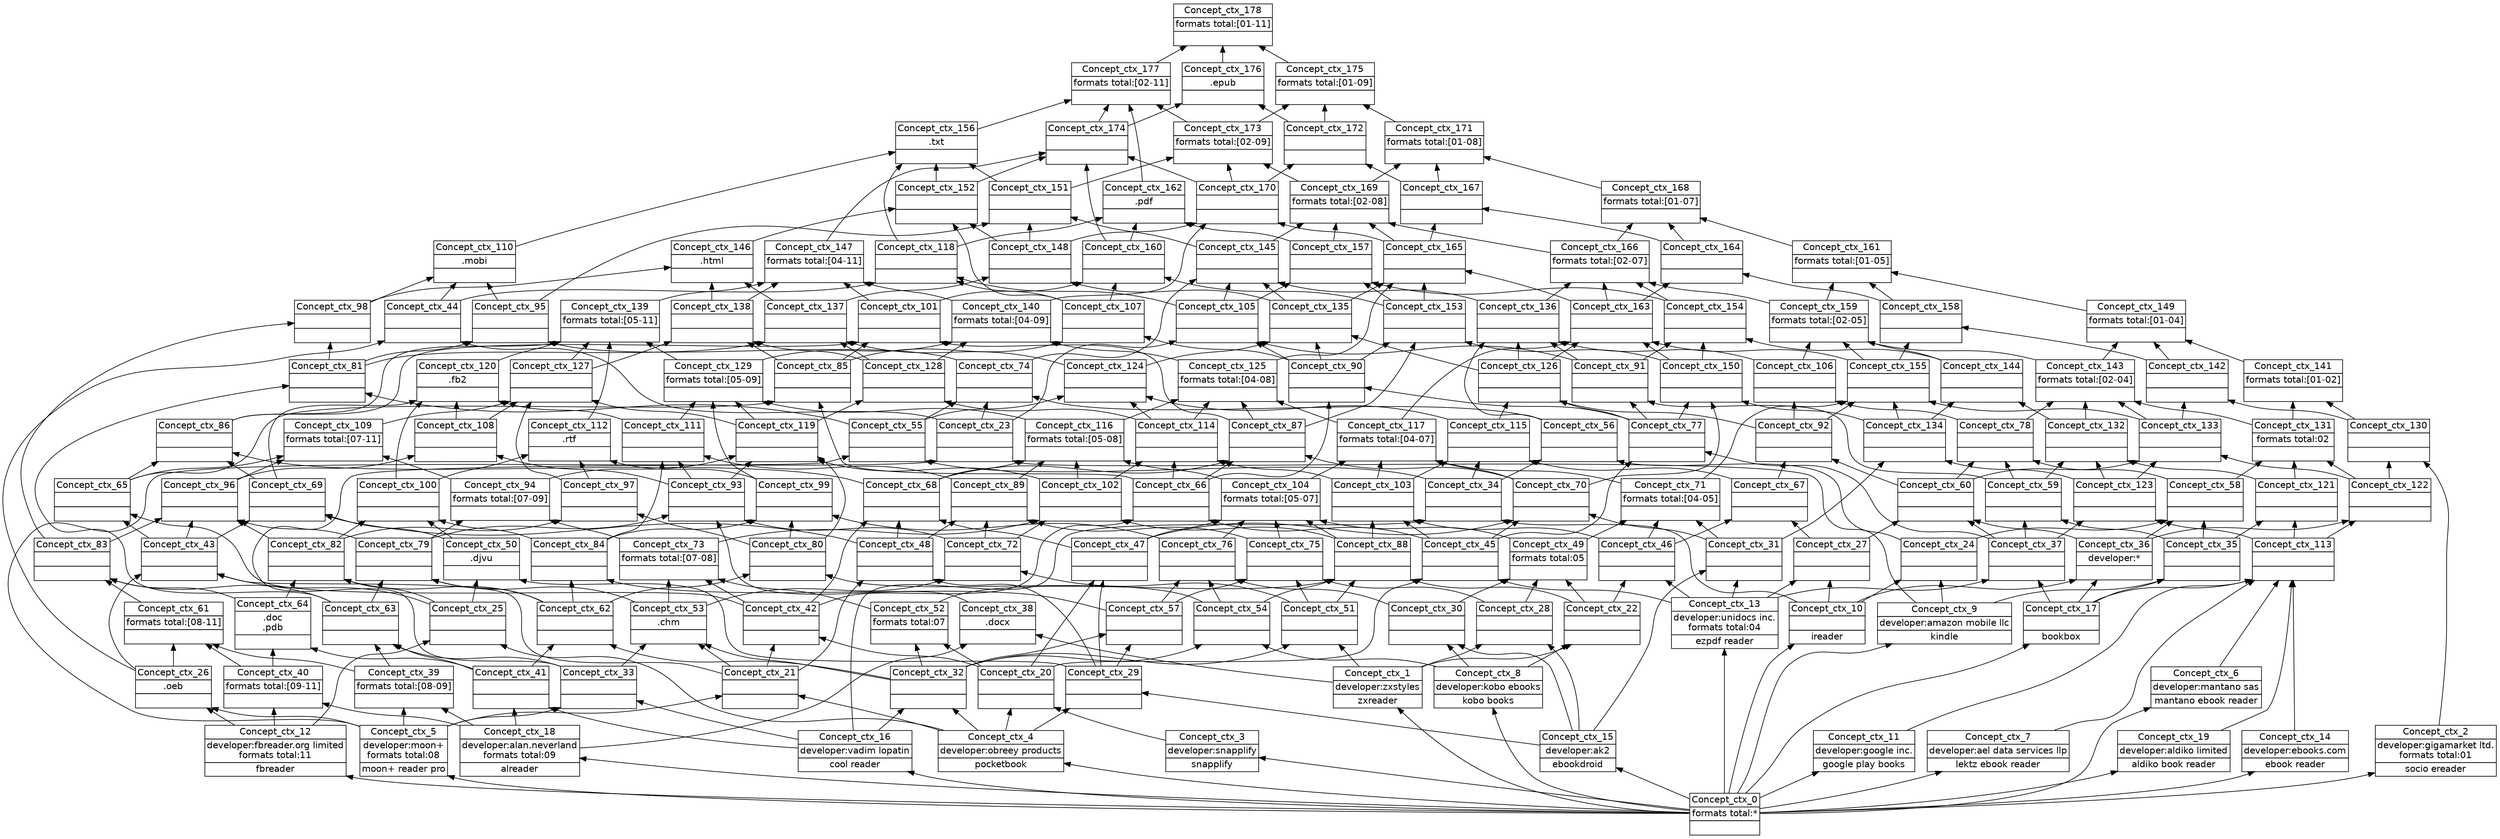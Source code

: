 digraph G { 
	rankdir=BT;
	margin=0;
	node [margin="0.03,0.03",fontname="DejaVu Sans"];
	ranksep=0.3;
	nodesep=0.2;
//graph[label="name:ctx,concept number:179,object number:19,attribute number:68"
0 [shape=none,label=<<table border="0" cellborder="1" cellspacing="0" port="p"><tr><td>Concept_ctx_178</td></tr><tr><td>formats total:[01-11]<br/></td></tr><tr><td><br/></td></tr></table>>];
1 [shape=none,label=<<table border="0" cellborder="1" cellspacing="0" port="p"><tr><td>Concept_ctx_53</td></tr><tr><td>.chm<br/></td></tr><tr><td><br/></td></tr></table>>];
2 [shape=none,label=<<table border="0" cellborder="1" cellspacing="0" port="p"><tr><td>Concept_ctx_4</td></tr><tr><td>developer:obreey products<br/></td></tr><tr><td>pocketbook<br/></td></tr></table>>];
3 [shape=none,label=<<table border="0" cellborder="1" cellspacing="0" port="p"><tr><td>Concept_ctx_50</td></tr><tr><td>.djvu<br/></td></tr><tr><td><br/></td></tr></table>>];
4 [shape=none,label=<<table border="0" cellborder="1" cellspacing="0" port="p"><tr><td>Concept_ctx_176</td></tr><tr><td>.epub<br/></td></tr><tr><td><br/></td></tr></table>>];
5 [shape=none,label=<<table border="0" cellborder="1" cellspacing="0" port="p"><tr><td>Concept_ctx_120</td></tr><tr><td>.fb2<br/></td></tr><tr><td><br/></td></tr></table>>];
6 [shape=none,label=<<table border="0" cellborder="1" cellspacing="0" port="p"><tr><td>Concept_ctx_25</td></tr><tr><td><br/></td></tr><tr><td><br/></td></tr></table>>];
7 [shape=none,label=<<table border="0" cellborder="1" cellspacing="0" port="p"><tr><td>Concept_ctx_108</td></tr><tr><td><br/></td></tr><tr><td><br/></td></tr></table>>];
8 [shape=none,label=<<table border="0" cellborder="1" cellspacing="0" port="p"><tr><td>Concept_ctx_146</td></tr><tr><td>.html<br/></td></tr><tr><td><br/></td></tr></table>>];
9 [shape=none,label=<<table border="0" cellborder="1" cellspacing="0" port="p"><tr><td>Concept_ctx_0</td></tr><tr><td>formats total:*<br/></td></tr><tr><td><br/></td></tr></table>>];
10 [shape=none,label=<<table border="0" cellborder="1" cellspacing="0" port="p"><tr><td>Concept_ctx_33</td></tr><tr><td><br/></td></tr><tr><td><br/></td></tr></table>>];
11 [shape=none,label=<<table border="0" cellborder="1" cellspacing="0" port="p"><tr><td>Concept_ctx_12</td></tr><tr><td>developer:fbreader.org limited<br/>formats total:11<br/></td></tr><tr><td>fbreader<br/></td></tr></table>>];
12 [shape=none,label=<<table border="0" cellborder="1" cellspacing="0" port="p"><tr><td>Concept_ctx_83</td></tr><tr><td><br/></td></tr><tr><td><br/></td></tr></table>>];
13 [shape=none,label=<<table border="0" cellborder="1" cellspacing="0" port="p"><tr><td>Concept_ctx_98</td></tr><tr><td><br/></td></tr><tr><td><br/></td></tr></table>>];
14 [shape=none,label=<<table border="0" cellborder="1" cellspacing="0" port="p"><tr><td>Concept_ctx_110</td></tr><tr><td>.mobi<br/></td></tr><tr><td><br/></td></tr></table>>];
15 [shape=none,label=<<table border="0" cellborder="1" cellspacing="0" port="p"><tr><td>Concept_ctx_5</td></tr><tr><td>developer:moon+<br/>formats total:08<br/></td></tr><tr><td>moon+ reader pro<br/></td></tr></table>>];
16 [shape=none,label=<<table border="0" cellborder="1" cellspacing="0" port="p"><tr><td>Concept_ctx_26</td></tr><tr><td>.oeb<br/></td></tr><tr><td><br/></td></tr></table>>];
17 [shape=none,label=<<table border="0" cellborder="1" cellspacing="0" port="p"><tr><td>Concept_ctx_16</td></tr><tr><td>developer:vadim lopatin<br/></td></tr><tr><td>cool reader<br/></td></tr></table>>];
18 [shape=none,label=<<table border="0" cellborder="1" cellspacing="0" port="p"><tr><td>Concept_ctx_64</td></tr><tr><td>.doc<br/>.pdb<br/></td></tr><tr><td><br/></td></tr></table>>];
19 [shape=none,label=<<table border="0" cellborder="1" cellspacing="0" port="p"><tr><td>Concept_ctx_32</td></tr><tr><td><br/></td></tr><tr><td><br/></td></tr></table>>];
20 [shape=none,label=<<table border="0" cellborder="1" cellspacing="0" port="p"><tr><td>Concept_ctx_82</td></tr><tr><td><br/></td></tr><tr><td><br/></td></tr></table>>];
21 [shape=none,label=<<table border="0" cellborder="1" cellspacing="0" port="p"><tr><td>Concept_ctx_97</td></tr><tr><td><br/></td></tr><tr><td><br/></td></tr></table>>];
22 [shape=none,label=<<table border="0" cellborder="1" cellspacing="0" port="p"><tr><td>Concept_ctx_100</td></tr><tr><td><br/></td></tr><tr><td><br/></td></tr></table>>];
23 [shape=none,label=<<table border="0" cellborder="1" cellspacing="0" port="p"><tr><td>Concept_ctx_112</td></tr><tr><td>.rtf<br/></td></tr><tr><td><br/></td></tr></table>>];
24 [shape=none,label=<<table border="0" cellborder="1" cellspacing="0" port="p"><tr><td>Concept_ctx_21</td></tr><tr><td><br/></td></tr><tr><td><br/></td></tr></table>>];
25 [shape=none,label=<<table border="0" cellborder="1" cellspacing="0" port="p"><tr><td>Concept_ctx_43</td></tr><tr><td><br/></td></tr><tr><td><br/></td></tr></table>>];
26 [shape=none,label=<<table border="0" cellborder="1" cellspacing="0" port="p"><tr><td>Concept_ctx_85</td></tr><tr><td><br/></td></tr><tr><td><br/></td></tr></table>>];
27 [shape=none,label=<<table border="0" cellborder="1" cellspacing="0" port="p"><tr><td>Concept_ctx_69</td></tr><tr><td><br/></td></tr><tr><td><br/></td></tr></table>>];
28 [shape=none,label=<<table border="0" cellborder="1" cellspacing="0" port="p"><tr><td>Concept_ctx_160</td></tr><tr><td><br/></td></tr><tr><td><br/></td></tr></table>>];
29 [shape=none,label=<<table border="0" cellborder="1" cellspacing="0" port="p"><tr><td>Concept_ctx_44</td></tr><tr><td><br/></td></tr><tr><td><br/></td></tr></table>>];
30 [shape=none,label=<<table border="0" cellborder="1" cellspacing="0" port="p"><tr><td>Concept_ctx_162</td></tr><tr><td>.pdf<br/></td></tr><tr><td><br/></td></tr></table>>];
31 [shape=none,label=<<table border="0" cellborder="1" cellspacing="0" port="p"><tr><td>Concept_ctx_107</td></tr><tr><td><br/></td></tr><tr><td><br/></td></tr></table>>];
32 [shape=none,label=<<table border="0" cellborder="1" cellspacing="0" port="p"><tr><td>Concept_ctx_152</td></tr><tr><td><br/></td></tr><tr><td><br/></td></tr></table>>];
33 [shape=none,label=<<table border="0" cellborder="1" cellspacing="0" port="p"><tr><td>Concept_ctx_118</td></tr><tr><td><br/></td></tr><tr><td><br/></td></tr></table>>];
34 [shape=none,label=<<table border="0" cellborder="1" cellspacing="0" port="p"><tr><td>Concept_ctx_156</td></tr><tr><td>.txt<br/></td></tr><tr><td><br/></td></tr></table>>];
35 [shape=none,label=<<table border="0" cellborder="1" cellspacing="0" port="p"><tr><td>Concept_ctx_18</td></tr><tr><td>developer:alan.neverland<br/>formats total:09<br/></td></tr><tr><td>alreader<br/></td></tr></table>>];
36 [shape=none,label=<<table border="0" cellborder="1" cellspacing="0" port="p"><tr><td>Concept_ctx_38</td></tr><tr><td>.docx<br/></td></tr><tr><td><br/></td></tr></table>>];
37 [shape=none,label=<<table border="0" cellborder="1" cellspacing="0" port="p"><tr><td>Concept_ctx_19</td></tr><tr><td>developer:aldiko limited<br/></td></tr><tr><td>aldiko book reader<br/></td></tr></table>>];
38 [shape=none,label=<<table border="0" cellborder="1" cellspacing="0" port="p"><tr><td>Concept_ctx_10</td></tr><tr><td><br/></td></tr><tr><td>ireader<br/></td></tr></table>>];
39 [shape=none,label=<<table border="0" cellborder="1" cellspacing="0" port="p"><tr><td>Concept_ctx_17</td></tr><tr><td><br/></td></tr><tr><td>bookbox<br/></td></tr></table>>];
40 [shape=none,label=<<table border="0" cellborder="1" cellspacing="0" port="p"><tr><td>Concept_ctx_36</td></tr><tr><td>developer:*<br/></td></tr><tr><td><br/></td></tr></table>>];
41 [shape=none,label=<<table border="0" cellborder="1" cellspacing="0" port="p"><tr><td>Concept_ctx_15</td></tr><tr><td>developer:ak2<br/></td></tr><tr><td>ebookdroid<br/></td></tr></table>>];
42 [shape=none,label=<<table border="0" cellborder="1" cellspacing="0" port="p"><tr><td>Concept_ctx_14</td></tr><tr><td>developer:ebooks.com<br/></td></tr><tr><td>ebook reader<br/></td></tr></table>>];
43 [shape=none,label=<<table border="0" cellborder="1" cellspacing="0" port="p"><tr><td>Concept_ctx_13</td></tr><tr><td>developer:unidocs inc.<br/>formats total:04<br/></td></tr><tr><td>ezpdf reader<br/></td></tr></table>>];
44 [shape=none,label=<<table border="0" cellborder="1" cellspacing="0" port="p"><tr><td>Concept_ctx_11</td></tr><tr><td>developer:google inc.<br/></td></tr><tr><td>google play books<br/></td></tr></table>>];
45 [shape=none,label=<<table border="0" cellborder="1" cellspacing="0" port="p"><tr><td>Concept_ctx_9</td></tr><tr><td>developer:amazon mobile llc<br/></td></tr><tr><td>kindle<br/></td></tr></table>>];
46 [shape=none,label=<<table border="0" cellborder="1" cellspacing="0" port="p"><tr><td>Concept_ctx_8</td></tr><tr><td>developer:kobo ebooks<br/></td></tr><tr><td>kobo books<br/></td></tr></table>>];
47 [shape=none,label=<<table border="0" cellborder="1" cellspacing="0" port="p"><tr><td>Concept_ctx_7</td></tr><tr><td>developer:ael data services llp<br/></td></tr><tr><td>lektz ebook reader<br/></td></tr></table>>];
48 [shape=none,label=<<table border="0" cellborder="1" cellspacing="0" port="p"><tr><td>Concept_ctx_6</td></tr><tr><td>developer:mantano sas<br/></td></tr><tr><td>mantano ebook reader<br/></td></tr></table>>];
49 [shape=none,label=<<table border="0" cellborder="1" cellspacing="0" port="p"><tr><td>Concept_ctx_3</td></tr><tr><td>developer:snapplify<br/></td></tr><tr><td>snapplify<br/></td></tr></table>>];
50 [shape=none,label=<<table border="0" cellborder="1" cellspacing="0" port="p"><tr><td>Concept_ctx_2</td></tr><tr><td>developer:gigamarket ltd.<br/>formats total:01<br/></td></tr><tr><td>socio ereader<br/></td></tr></table>>];
51 [shape=none,label=<<table border="0" cellborder="1" cellspacing="0" port="p"><tr><td>Concept_ctx_1</td></tr><tr><td>developer:zxstyles<br/></td></tr><tr><td>zxreader<br/></td></tr></table>>];
52 [shape=none,label=<<table border="0" cellborder="1" cellspacing="0" port="p"><tr><td>Concept_ctx_24</td></tr><tr><td><br/></td></tr><tr><td><br/></td></tr></table>>];
53 [shape=none,label=<<table border="0" cellborder="1" cellspacing="0" port="p"><tr><td>Concept_ctx_35</td></tr><tr><td><br/></td></tr><tr><td><br/></td></tr></table>>];
54 [shape=none,label=<<table border="0" cellborder="1" cellspacing="0" port="p"><tr><td>Concept_ctx_58</td></tr><tr><td><br/></td></tr><tr><td><br/></td></tr></table>>];
55 [shape=none,label=<<table border="0" cellborder="1" cellspacing="0" port="p"><tr><td>Concept_ctx_113</td></tr><tr><td><br/></td></tr><tr><td><br/></td></tr></table>>];
56 [shape=none,label=<<table border="0" cellborder="1" cellspacing="0" port="p"><tr><td>Concept_ctx_122</td></tr><tr><td><br/></td></tr><tr><td><br/></td></tr></table>>];
57 [shape=none,label=<<table border="0" cellborder="1" cellspacing="0" port="p"><tr><td>Concept_ctx_121</td></tr><tr><td><br/></td></tr><tr><td><br/></td></tr></table>>];
58 [shape=none,label=<<table border="0" cellborder="1" cellspacing="0" port="p"><tr><td>Concept_ctx_131</td></tr><tr><td>formats total:02<br/></td></tr><tr><td><br/></td></tr></table>>];
59 [shape=none,label=<<table border="0" cellborder="1" cellspacing="0" port="p"><tr><td>Concept_ctx_22</td></tr><tr><td><br/></td></tr><tr><td><br/></td></tr></table>>];
60 [shape=none,label=<<table border="0" cellborder="1" cellspacing="0" port="p"><tr><td>Concept_ctx_30</td></tr><tr><td><br/></td></tr><tr><td><br/></td></tr></table>>];
61 [shape=none,label=<<table border="0" cellborder="1" cellspacing="0" port="p"><tr><td>Concept_ctx_28</td></tr><tr><td><br/></td></tr><tr><td><br/></td></tr></table>>];
62 [shape=none,label=<<table border="0" cellborder="1" cellspacing="0" port="p"><tr><td>Concept_ctx_49</td></tr><tr><td>formats total:05<br/></td></tr><tr><td><br/></td></tr></table>>];
63 [shape=none,label=<<table border="0" cellborder="1" cellspacing="0" port="p"><tr><td>Concept_ctx_20</td></tr><tr><td><br/></td></tr><tr><td><br/></td></tr></table>>];
64 [shape=none,label=<<table border="0" cellborder="1" cellspacing="0" port="p"><tr><td>Concept_ctx_52</td></tr><tr><td>formats total:07<br/></td></tr><tr><td><br/></td></tr></table>>];
65 [shape=none,label=<<table border="0" cellborder="1" cellspacing="0" port="p"><tr><td>Concept_ctx_130</td></tr><tr><td><br/></td></tr><tr><td><br/></td></tr></table>>];
66 [shape=none,label=<<table border="0" cellborder="1" cellspacing="0" port="p"><tr><td>Concept_ctx_141</td></tr><tr><td>formats total:[01-02]<br/></td></tr><tr><td><br/></td></tr></table>>];
67 [shape=none,label=<<table border="0" cellborder="1" cellspacing="0" port="p"><tr><td>Concept_ctx_27</td></tr><tr><td><br/></td></tr><tr><td><br/></td></tr></table>>];
68 [shape=none,label=<<table border="0" cellborder="1" cellspacing="0" port="p"><tr><td>Concept_ctx_37</td></tr><tr><td><br/></td></tr><tr><td><br/></td></tr></table>>];
69 [shape=none,label=<<table border="0" cellborder="1" cellspacing="0" port="p"><tr><td>Concept_ctx_60</td></tr><tr><td><br/></td></tr><tr><td><br/></td></tr></table>>];
70 [shape=none,label=<<table border="0" cellborder="1" cellspacing="0" port="p"><tr><td>Concept_ctx_59</td></tr><tr><td><br/></td></tr><tr><td><br/></td></tr></table>>];
71 [shape=none,label=<<table border="0" cellborder="1" cellspacing="0" port="p"><tr><td>Concept_ctx_78</td></tr><tr><td><br/></td></tr><tr><td><br/></td></tr></table>>];
72 [shape=none,label=<<table border="0" cellborder="1" cellspacing="0" port="p"><tr><td>Concept_ctx_123</td></tr><tr><td><br/></td></tr><tr><td><br/></td></tr></table>>];
73 [shape=none,label=<<table border="0" cellborder="1" cellspacing="0" port="p"><tr><td>Concept_ctx_133</td></tr><tr><td><br/></td></tr><tr><td><br/></td></tr></table>>];
74 [shape=none,label=<<table border="0" cellborder="1" cellspacing="0" port="p"><tr><td>Concept_ctx_132</td></tr><tr><td><br/></td></tr><tr><td><br/></td></tr></table>>];
75 [shape=none,label=<<table border="0" cellborder="1" cellspacing="0" port="p"><tr><td>Concept_ctx_143</td></tr><tr><td>formats total:[02-04]<br/></td></tr><tr><td><br/></td></tr></table>>];
76 [shape=none,label=<<table border="0" cellborder="1" cellspacing="0" port="p"><tr><td>Concept_ctx_46</td></tr><tr><td><br/></td></tr><tr><td><br/></td></tr></table>>];
77 [shape=none,label=<<table border="0" cellborder="1" cellspacing="0" port="p"><tr><td>Concept_ctx_31</td></tr><tr><td><br/></td></tr><tr><td><br/></td></tr></table>>];
78 [shape=none,label=<<table border="0" cellborder="1" cellspacing="0" port="p"><tr><td>Concept_ctx_71</td></tr><tr><td>formats total:[04-05]<br/></td></tr><tr><td><br/></td></tr></table>>];
79 [shape=none,label=<<table border="0" cellborder="1" cellspacing="0" port="p"><tr><td>Concept_ctx_54</td></tr><tr><td><br/></td></tr><tr><td><br/></td></tr></table>>];
80 [shape=none,label=<<table border="0" cellborder="1" cellspacing="0" port="p"><tr><td>Concept_ctx_51</td></tr><tr><td><br/></td></tr><tr><td><br/></td></tr></table>>];
81 [shape=none,label=<<table border="0" cellborder="1" cellspacing="0" port="p"><tr><td>Concept_ctx_88</td></tr><tr><td><br/></td></tr><tr><td><br/></td></tr></table>>];
82 [shape=none,label=<<table border="0" cellborder="1" cellspacing="0" port="p"><tr><td>Concept_ctx_29</td></tr><tr><td><br/></td></tr><tr><td><br/></td></tr></table>>];
83 [shape=none,label=<<table border="0" cellborder="1" cellspacing="0" port="p"><tr><td>Concept_ctx_57</td></tr><tr><td><br/></td></tr><tr><td><br/></td></tr></table>>];
84 [shape=none,label=<<table border="0" cellborder="1" cellspacing="0" port="p"><tr><td>Concept_ctx_76</td></tr><tr><td><br/></td></tr><tr><td><br/></td></tr></table>>];
85 [shape=none,label=<<table border="0" cellborder="1" cellspacing="0" port="p"><tr><td>Concept_ctx_47</td></tr><tr><td><br/></td></tr><tr><td><br/></td></tr></table>>];
86 [shape=none,label=<<table border="0" cellborder="1" cellspacing="0" port="p"><tr><td>Concept_ctx_75</td></tr><tr><td><br/></td></tr><tr><td><br/></td></tr></table>>];
87 [shape=none,label=<<table border="0" cellborder="1" cellspacing="0" port="p"><tr><td>Concept_ctx_104</td></tr><tr><td>formats total:[05-07]<br/></td></tr><tr><td><br/></td></tr></table>>];
88 [shape=none,label=<<table border="0" cellborder="1" cellspacing="0" port="p"><tr><td>Concept_ctx_42</td></tr><tr><td><br/></td></tr><tr><td><br/></td></tr></table>>];
89 [shape=none,label=<<table border="0" cellborder="1" cellspacing="0" port="p"><tr><td>Concept_ctx_73</td></tr><tr><td>formats total:[07-08]<br/></td></tr><tr><td><br/></td></tr></table>>];
90 [shape=none,label=<<table border="0" cellborder="1" cellspacing="0" port="p"><tr><td>Concept_ctx_39</td></tr><tr><td>formats total:[08-09]<br/></td></tr><tr><td><br/></td></tr></table>>];
91 [shape=none,label=<<table border="0" cellborder="1" cellspacing="0" port="p"><tr><td>Concept_ctx_40</td></tr><tr><td>formats total:[09-11]<br/></td></tr><tr><td><br/></td></tr></table>>];
92 [shape=none,label=<<table border="0" cellborder="1" cellspacing="0" port="p"><tr><td>Concept_ctx_142</td></tr><tr><td><br/></td></tr><tr><td><br/></td></tr></table>>];
93 [shape=none,label=<<table border="0" cellborder="1" cellspacing="0" port="p"><tr><td>Concept_ctx_149</td></tr><tr><td>formats total:[01-04]<br/></td></tr><tr><td><br/></td></tr></table>>];
94 [shape=none,label=<<table border="0" cellborder="1" cellspacing="0" port="p"><tr><td>Concept_ctx_67</td></tr><tr><td><br/></td></tr><tr><td><br/></td></tr></table>>];
95 [shape=none,label=<<table border="0" cellborder="1" cellspacing="0" port="p"><tr><td>Concept_ctx_92</td></tr><tr><td><br/></td></tr><tr><td><br/></td></tr></table>>];
96 [shape=none,label=<<table border="0" cellborder="1" cellspacing="0" port="p"><tr><td>Concept_ctx_106</td></tr><tr><td><br/></td></tr><tr><td><br/></td></tr></table>>];
97 [shape=none,label=<<table border="0" cellborder="1" cellspacing="0" port="p"><tr><td>Concept_ctx_134</td></tr><tr><td><br/></td></tr><tr><td><br/></td></tr></table>>];
98 [shape=none,label=<<table border="0" cellborder="1" cellspacing="0" port="p"><tr><td>Concept_ctx_155</td></tr><tr><td><br/></td></tr><tr><td><br/></td></tr></table>>];
99 [shape=none,label=<<table border="0" cellborder="1" cellspacing="0" port="p"><tr><td>Concept_ctx_144</td></tr><tr><td><br/></td></tr><tr><td><br/></td></tr></table>>];
100 [shape=none,label=<<table border="0" cellborder="1" cellspacing="0" port="p"><tr><td>Concept_ctx_159</td></tr><tr><td>formats total:[02-05]<br/></td></tr><tr><td><br/></td></tr></table>>];
101 [shape=none,label=<<table border="0" cellborder="1" cellspacing="0" port="p"><tr><td>Concept_ctx_45</td></tr><tr><td><br/></td></tr><tr><td><br/></td></tr></table>>];
102 [shape=none,label=<<table border="0" cellborder="1" cellspacing="0" port="p"><tr><td>Concept_ctx_103</td></tr><tr><td><br/></td></tr><tr><td><br/></td></tr></table>>];
103 [shape=none,label=<<table border="0" cellborder="1" cellspacing="0" port="p"><tr><td>Concept_ctx_70</td></tr><tr><td><br/></td></tr><tr><td><br/></td></tr></table>>];
104 [shape=none,label=<<table border="0" cellborder="1" cellspacing="0" port="p"><tr><td>Concept_ctx_117</td></tr><tr><td>formats total:[04-07]<br/></td></tr><tr><td><br/></td></tr></table>>];
105 [shape=none,label=<<table border="0" cellborder="1" cellspacing="0" port="p"><tr><td>Concept_ctx_72</td></tr><tr><td><br/></td></tr><tr><td><br/></td></tr></table>>];
106 [shape=none,label=<<table border="0" cellborder="1" cellspacing="0" port="p"><tr><td>Concept_ctx_102</td></tr><tr><td><br/></td></tr><tr><td><br/></td></tr></table>>];
107 [shape=none,label=<<table border="0" cellborder="1" cellspacing="0" port="p"><tr><td>Concept_ctx_48</td></tr><tr><td><br/></td></tr><tr><td><br/></td></tr></table>>];
108 [shape=none,label=<<table border="0" cellborder="1" cellspacing="0" port="p"><tr><td>Concept_ctx_68</td></tr><tr><td><br/></td></tr><tr><td><br/></td></tr></table>>];
109 [shape=none,label=<<table border="0" cellborder="1" cellspacing="0" port="p"><tr><td>Concept_ctx_89</td></tr><tr><td><br/></td></tr><tr><td><br/></td></tr></table>>];
110 [shape=none,label=<<table border="0" cellborder="1" cellspacing="0" port="p"><tr><td>Concept_ctx_116</td></tr><tr><td>formats total:[05-08]<br/></td></tr><tr><td><br/></td></tr></table>>];
111 [shape=none,label=<<table border="0" cellborder="1" cellspacing="0" port="p"><tr><td>Concept_ctx_41</td></tr><tr><td><br/></td></tr><tr><td><br/></td></tr></table>>];
112 [shape=none,label=<<table border="0" cellborder="1" cellspacing="0" port="p"><tr><td>Concept_ctx_63</td></tr><tr><td><br/></td></tr><tr><td><br/></td></tr></table>>];
113 [shape=none,label=<<table border="0" cellborder="1" cellspacing="0" port="p"><tr><td>Concept_ctx_62</td></tr><tr><td><br/></td></tr><tr><td><br/></td></tr></table>>];
114 [shape=none,label=<<table border="0" cellborder="1" cellspacing="0" port="p"><tr><td>Concept_ctx_79</td></tr><tr><td><br/></td></tr><tr><td><br/></td></tr></table>>];
115 [shape=none,label=<<table border="0" cellborder="1" cellspacing="0" port="p"><tr><td>Concept_ctx_94</td></tr><tr><td>formats total:[07-09]<br/></td></tr><tr><td><br/></td></tr></table>>];
116 [shape=none,label=<<table border="0" cellborder="1" cellspacing="0" port="p"><tr><td>Concept_ctx_61</td></tr><tr><td>formats total:[08-11]<br/></td></tr><tr><td><br/></td></tr></table>>];
117 [shape=none,label=<<table border="0" cellborder="1" cellspacing="0" port="p"><tr><td>Concept_ctx_158</td></tr><tr><td><br/></td></tr><tr><td><br/></td></tr></table>>];
118 [shape=none,label=<<table border="0" cellborder="1" cellspacing="0" port="p"><tr><td>Concept_ctx_161</td></tr><tr><td>formats total:[01-05]<br/></td></tr><tr><td><br/></td></tr></table>>];
119 [shape=none,label=<<table border="0" cellborder="1" cellspacing="0" port="p"><tr><td>Concept_ctx_34</td></tr><tr><td><br/></td></tr><tr><td><br/></td></tr></table>>];
120 [shape=none,label=<<table border="0" cellborder="1" cellspacing="0" port="p"><tr><td>Concept_ctx_115</td></tr><tr><td><br/></td></tr><tr><td><br/></td></tr></table>>];
121 [shape=none,label=<<table border="0" cellborder="1" cellspacing="0" port="p"><tr><td>Concept_ctx_77</td></tr><tr><td><br/></td></tr><tr><td><br/></td></tr></table>>];
122 [shape=none,label=<<table border="0" cellborder="1" cellspacing="0" port="p"><tr><td>Concept_ctx_126</td></tr><tr><td><br/></td></tr><tr><td><br/></td></tr></table>>];
123 [shape=none,label=<<table border="0" cellborder="1" cellspacing="0" port="p"><tr><td>Concept_ctx_56</td></tr><tr><td><br/></td></tr><tr><td><br/></td></tr></table>>];
124 [shape=none,label=<<table border="0" cellborder="1" cellspacing="0" port="p"><tr><td>Concept_ctx_91</td></tr><tr><td><br/></td></tr><tr><td><br/></td></tr></table>>];
125 [shape=none,label=<<table border="0" cellborder="1" cellspacing="0" port="p"><tr><td>Concept_ctx_136</td></tr><tr><td><br/></td></tr><tr><td><br/></td></tr></table>>];
126 [shape=none,label=<<table border="0" cellborder="1" cellspacing="0" port="p"><tr><td>Concept_ctx_150</td></tr><tr><td><br/></td></tr><tr><td><br/></td></tr></table>>];
127 [shape=none,label=<<table border="0" cellborder="1" cellspacing="0" port="p"><tr><td>Concept_ctx_163</td></tr><tr><td><br/></td></tr><tr><td><br/></td></tr></table>>];
128 [shape=none,label=<<table border="0" cellborder="1" cellspacing="0" port="p"><tr><td>Concept_ctx_154</td></tr><tr><td><br/></td></tr><tr><td><br/></td></tr></table>>];
129 [shape=none,label=<<table border="0" cellborder="1" cellspacing="0" port="p"><tr><td>Concept_ctx_166</td></tr><tr><td>formats total:[02-07]<br/></td></tr><tr><td><br/></td></tr></table>>];
130 [shape=none,label=<<table border="0" cellborder="1" cellspacing="0" port="p"><tr><td>Concept_ctx_66</td></tr><tr><td><br/></td></tr><tr><td><br/></td></tr></table>>];
131 [shape=none,label=<<table border="0" cellborder="1" cellspacing="0" port="p"><tr><td>Concept_ctx_114</td></tr><tr><td><br/></td></tr><tr><td><br/></td></tr></table>>];
132 [shape=none,label=<<table border="0" cellborder="1" cellspacing="0" port="p"><tr><td>Concept_ctx_87</td></tr><tr><td><br/></td></tr><tr><td><br/></td></tr></table>>];
133 [shape=none,label=<<table border="0" cellborder="1" cellspacing="0" port="p"><tr><td>Concept_ctx_125</td></tr><tr><td>formats total:[04-08]<br/></td></tr><tr><td><br/></td></tr></table>>];
134 [shape=none,label=<<table border="0" cellborder="1" cellspacing="0" port="p"><tr><td>Concept_ctx_80</td></tr><tr><td><br/></td></tr><tr><td><br/></td></tr></table>>];
135 [shape=none,label=<<table border="0" cellborder="1" cellspacing="0" port="p"><tr><td>Concept_ctx_93</td></tr><tr><td><br/></td></tr><tr><td><br/></td></tr></table>>];
136 [shape=none,label=<<table border="0" cellborder="1" cellspacing="0" port="p"><tr><td>Concept_ctx_119</td></tr><tr><td><br/></td></tr><tr><td><br/></td></tr></table>>];
137 [shape=none,label=<<table border="0" cellborder="1" cellspacing="0" port="p"><tr><td>Concept_ctx_84</td></tr><tr><td><br/></td></tr><tr><td><br/></td></tr></table>>];
138 [shape=none,label=<<table border="0" cellborder="1" cellspacing="0" port="p"><tr><td>Concept_ctx_99</td></tr><tr><td><br/></td></tr><tr><td><br/></td></tr></table>>];
139 [shape=none,label=<<table border="0" cellborder="1" cellspacing="0" port="p"><tr><td>Concept_ctx_111</td></tr><tr><td><br/></td></tr><tr><td><br/></td></tr></table>>];
140 [shape=none,label=<<table border="0" cellborder="1" cellspacing="0" port="p"><tr><td>Concept_ctx_129</td></tr><tr><td>formats total:[05-09]<br/></td></tr><tr><td><br/></td></tr></table>>];
141 [shape=none,label=<<table border="0" cellborder="1" cellspacing="0" port="p"><tr><td>Concept_ctx_65</td></tr><tr><td><br/></td></tr><tr><td><br/></td></tr></table>>];
142 [shape=none,label=<<table border="0" cellborder="1" cellspacing="0" port="p"><tr><td>Concept_ctx_96</td></tr><tr><td><br/></td></tr><tr><td><br/></td></tr></table>>];
143 [shape=none,label=<<table border="0" cellborder="1" cellspacing="0" port="p"><tr><td>Concept_ctx_109</td></tr><tr><td>formats total:[07-11]<br/></td></tr><tr><td><br/></td></tr></table>>];
144 [shape=none,label=<<table border="0" cellborder="1" cellspacing="0" port="p"><tr><td>Concept_ctx_164</td></tr><tr><td><br/></td></tr><tr><td><br/></td></tr></table>>];
145 [shape=none,label=<<table border="0" cellborder="1" cellspacing="0" port="p"><tr><td>Concept_ctx_168</td></tr><tr><td>formats total:[01-07]<br/></td></tr><tr><td><br/></td></tr></table>>];
146 [shape=none,label=<<table border="0" cellborder="1" cellspacing="0" port="p"><tr><td>Concept_ctx_55</td></tr><tr><td><br/></td></tr><tr><td><br/></td></tr></table>>];
147 [shape=none,label=<<table border="0" cellborder="1" cellspacing="0" port="p"><tr><td>Concept_ctx_124</td></tr><tr><td><br/></td></tr><tr><td><br/></td></tr></table>>];
148 [shape=none,label=<<table border="0" cellborder="1" cellspacing="0" port="p"><tr><td>Concept_ctx_90</td></tr><tr><td><br/></td></tr><tr><td><br/></td></tr></table>>];
149 [shape=none,label=<<table border="0" cellborder="1" cellspacing="0" port="p"><tr><td>Concept_ctx_135</td></tr><tr><td><br/></td></tr><tr><td><br/></td></tr></table>>];
150 [shape=none,label=<<table border="0" cellborder="1" cellspacing="0" port="p"><tr><td>Concept_ctx_23</td></tr><tr><td><br/></td></tr><tr><td><br/></td></tr></table>>];
151 [shape=none,label=<<table border="0" cellborder="1" cellspacing="0" port="p"><tr><td>Concept_ctx_74</td></tr><tr><td><br/></td></tr><tr><td><br/></td></tr></table>>];
152 [shape=none,label=<<table border="0" cellborder="1" cellspacing="0" port="p"><tr><td>Concept_ctx_105</td></tr><tr><td><br/></td></tr><tr><td><br/></td></tr></table>>];
153 [shape=none,label=<<table border="0" cellborder="1" cellspacing="0" port="p"><tr><td>Concept_ctx_145</td></tr><tr><td><br/></td></tr><tr><td><br/></td></tr></table>>];
154 [shape=none,label=<<table border="0" cellborder="1" cellspacing="0" port="p"><tr><td>Concept_ctx_153</td></tr><tr><td><br/></td></tr><tr><td><br/></td></tr></table>>];
155 [shape=none,label=<<table border="0" cellborder="1" cellspacing="0" port="p"><tr><td>Concept_ctx_165</td></tr><tr><td><br/></td></tr><tr><td><br/></td></tr></table>>];
156 [shape=none,label=<<table border="0" cellborder="1" cellspacing="0" port="p"><tr><td>Concept_ctx_157</td></tr><tr><td><br/></td></tr><tr><td><br/></td></tr></table>>];
157 [shape=none,label=<<table border="0" cellborder="1" cellspacing="0" port="p"><tr><td>Concept_ctx_169</td></tr><tr><td>formats total:[02-08]<br/></td></tr><tr><td><br/></td></tr></table>>];
158 [shape=none,label=<<table border="0" cellborder="1" cellspacing="0" port="p"><tr><td>Concept_ctx_128</td></tr><tr><td><br/></td></tr><tr><td><br/></td></tr></table>>];
159 [shape=none,label=<<table border="0" cellborder="1" cellspacing="0" port="p"><tr><td>Concept_ctx_140</td></tr><tr><td>formats total:[04-09]<br/></td></tr><tr><td><br/></td></tr></table>>];
160 [shape=none,label=<<table border="0" cellborder="1" cellspacing="0" port="p"><tr><td>Concept_ctx_127</td></tr><tr><td><br/></td></tr><tr><td><br/></td></tr></table>>];
161 [shape=none,label=<<table border="0" cellborder="1" cellspacing="0" port="p"><tr><td>Concept_ctx_86</td></tr><tr><td><br/></td></tr><tr><td><br/></td></tr></table>>];
162 [shape=none,label=<<table border="0" cellborder="1" cellspacing="0" port="p"><tr><td>Concept_ctx_139</td></tr><tr><td>formats total:[05-11]<br/></td></tr><tr><td><br/></td></tr></table>>];
163 [shape=none,label=<<table border="0" cellborder="1" cellspacing="0" port="p"><tr><td>Concept_ctx_167</td></tr><tr><td><br/></td></tr><tr><td><br/></td></tr></table>>];
164 [shape=none,label=<<table border="0" cellborder="1" cellspacing="0" port="p"><tr><td>Concept_ctx_171</td></tr><tr><td>formats total:[01-08]<br/></td></tr><tr><td><br/></td></tr></table>>];
165 [shape=none,label=<<table border="0" cellborder="1" cellspacing="0" port="p"><tr><td>Concept_ctx_81</td></tr><tr><td><br/></td></tr><tr><td><br/></td></tr></table>>];
166 [shape=none,label=<<table border="0" cellborder="1" cellspacing="0" port="p"><tr><td>Concept_ctx_137</td></tr><tr><td><br/></td></tr><tr><td><br/></td></tr></table>>];
167 [shape=none,label=<<table border="0" cellborder="1" cellspacing="0" port="p"><tr><td>Concept_ctx_148</td></tr><tr><td><br/></td></tr><tr><td><br/></td></tr></table>>];
168 [shape=none,label=<<table border="0" cellborder="1" cellspacing="0" port="p"><tr><td>Concept_ctx_95</td></tr><tr><td><br/></td></tr><tr><td><br/></td></tr></table>>];
169 [shape=none,label=<<table border="0" cellborder="1" cellspacing="0" port="p"><tr><td>Concept_ctx_151</td></tr><tr><td><br/></td></tr><tr><td><br/></td></tr></table>>];
170 [shape=none,label=<<table border="0" cellborder="1" cellspacing="0" port="p"><tr><td>Concept_ctx_170</td></tr><tr><td><br/></td></tr><tr><td><br/></td></tr></table>>];
171 [shape=none,label=<<table border="0" cellborder="1" cellspacing="0" port="p"><tr><td>Concept_ctx_173</td></tr><tr><td>formats total:[02-09]<br/></td></tr><tr><td><br/></td></tr></table>>];
172 [shape=none,label=<<table border="0" cellborder="1" cellspacing="0" port="p"><tr><td>Concept_ctx_138</td></tr><tr><td><br/></td></tr><tr><td><br/></td></tr></table>>];
173 [shape=none,label=<<table border="0" cellborder="1" cellspacing="0" port="p"><tr><td>Concept_ctx_101</td></tr><tr><td><br/></td></tr><tr><td><br/></td></tr></table>>];
174 [shape=none,label=<<table border="0" cellborder="1" cellspacing="0" port="p"><tr><td>Concept_ctx_147</td></tr><tr><td>formats total:[04-11]<br/></td></tr><tr><td><br/></td></tr></table>>];
175 [shape=none,label=<<table border="0" cellborder="1" cellspacing="0" port="p"><tr><td>Concept_ctx_172</td></tr><tr><td><br/></td></tr><tr><td><br/></td></tr></table>>];
176 [shape=none,label=<<table border="0" cellborder="1" cellspacing="0" port="p"><tr><td>Concept_ctx_175</td></tr><tr><td>formats total:[01-09]<br/></td></tr><tr><td><br/></td></tr></table>>];
177 [shape=none,label=<<table border="0" cellborder="1" cellspacing="0" port="p"><tr><td>Concept_ctx_174</td></tr><tr><td><br/></td></tr><tr><td><br/></td></tr></table>>];
178 [shape=none,label=<<table border="0" cellborder="1" cellspacing="0" port="p"><tr><td>Concept_ctx_177</td></tr><tr><td>formats total:[02-11]<br/></td></tr><tr><td><br/></td></tr></table>>];
	4:p -> 0:p
	176:p -> 0:p
	178:p -> 0:p
	10:p -> 1:p
	19:p -> 1:p
	24:p -> 1:p
	9:p -> 2:p
	6:p -> 3:p
	82:p -> 3:p
	175:p -> 4:p
	177:p -> 4:p
	22:p -> 5:p
	27:p -> 5:p
	7:p -> 5:p
	139:p -> 5:p
	2:p -> 6:p
	11:p -> 6:p
	142:p -> 7:p
	135:p -> 7:p
	13:p -> 8:p
	166:p -> 8:p
	172:p -> 8:p
	15:p -> 10:p
	17:p -> 10:p
	9:p -> 11:p
	18:p -> 12:p
	112:p -> 12:p
	116:p -> 12:p
	12:p -> 13:p
	165:p -> 13:p
	13:p -> 14:p
	168:p -> 14:p
	29:p -> 14:p
	9:p -> 15:p
	15:p -> 16:p
	11:p -> 16:p
	9:p -> 17:p
	91:p -> 18:p
	111:p -> 18:p
	2:p -> 19:p
	17:p -> 19:p
	18:p -> 20:p
	113:p -> 20:p
	6:p -> 20:p
	20:p -> 21:p
	134:p -> 21:p
	20:p -> 22:p
	137:p -> 22:p
	3:p -> 22:p
	21:p -> 23:p
	22:p -> 23:p
	138:p -> 23:p
	15:p -> 24:p
	2:p -> 24:p
	16:p -> 25:p
	6:p -> 25:p
	24:p -> 25:p
	130:p -> 26:p
	141:p -> 26:p
	25:p -> 27:p
	3:p -> 27:p
	107:p -> 27:p
	173:p -> 28:p
	31:p -> 28:p
	154:p -> 28:p
	16:p -> 29:p
	150:p -> 29:p
	28:p -> 30:p
	156:p -> 30:p
	33:p -> 30:p
	26:p -> 31:p
	148:p -> 31:p
	8:p -> 32:p
	167:p -> 32:p
	31:p -> 32:p
	31:p -> 33:p
	152:p -> 33:p
	29:p -> 33:p
	32:p -> 34:p
	169:p -> 34:p
	14:p -> 34:p
	33:p -> 34:p
	9:p -> 35:p
	35:p -> 36:p
	51:p -> 36:p
	9:p -> 37:p
	9:p -> 38:p
	9:p -> 39:p
	38:p -> 40:p
	39:p -> 40:p
	9:p -> 41:p
	9:p -> 42:p
	9:p -> 43:p
	9:p -> 44:p
	9:p -> 45:p
	9:p -> 46:p
	9:p -> 47:p
	9:p -> 48:p
	9:p -> 49:p
	9:p -> 50:p
	9:p -> 51:p
	38:p -> 52:p
	45:p -> 52:p
	39:p -> 53:p
	45:p -> 53:p
	40:p -> 54:p
	52:p -> 54:p
	53:p -> 54:p
	42:p -> 55:p
	44:p -> 55:p
	47:p -> 55:p
	48:p -> 55:p
	37:p -> 55:p
	39:p -> 55:p
	55:p -> 56:p
	40:p -> 56:p
	55:p -> 57:p
	53:p -> 57:p
	56:p -> 58:p
	57:p -> 58:p
	54:p -> 58:p
	46:p -> 59:p
	51:p -> 59:p
	46:p -> 60:p
	41:p -> 60:p
	51:p -> 61:p
	41:p -> 61:p
	59:p -> 62:p
	60:p -> 62:p
	61:p -> 62:p
	49:p -> 63:p
	2:p -> 63:p
	63:p -> 64:p
	19:p -> 64:p
	56:p -> 65:p
	50:p -> 65:p
	58:p -> 66:p
	65:p -> 66:p
	38:p -> 67:p
	43:p -> 67:p
	43:p -> 68:p
	39:p -> 68:p
	67:p -> 69:p
	68:p -> 69:p
	40:p -> 69:p
	68:p -> 70:p
	53:p -> 70:p
	69:p -> 71:p
	70:p -> 71:p
	54:p -> 71:p
	55:p -> 72:p
	68:p -> 72:p
	72:p -> 73:p
	56:p -> 73:p
	69:p -> 73:p
	57:p -> 74:p
	72:p -> 74:p
	70:p -> 74:p
	73:p -> 75:p
	74:p -> 75:p
	58:p -> 75:p
	71:p -> 75:p
	43:p -> 76:p
	59:p -> 76:p
	41:p -> 77:p
	43:p -> 77:p
	62:p -> 78:p
	76:p -> 78:p
	77:p -> 78:p
	19:p -> 79:p
	46:p -> 79:p
	19:p -> 80:p
	51:p -> 80:p
	64:p -> 81:p
	79:p -> 81:p
	59:p -> 81:p
	80:p -> 81:p
	2:p -> 82:p
	41:p -> 82:p
	19:p -> 83:p
	82:p -> 83:p
	79:p -> 84:p
	83:p -> 84:p
	60:p -> 84:p
	63:p -> 85:p
	82:p -> 85:p
	83:p -> 86:p
	80:p -> 86:p
	61:p -> 86:p
	85:p -> 87:p
	84:p -> 87:p
	81:p -> 87:p
	62:p -> 87:p
	86:p -> 87:p
	63:p -> 88:p
	24:p -> 88:p
	88:p -> 89:p
	64:p -> 89:p
	1:p -> 89:p
	35:p -> 90:p
	15:p -> 90:p
	35:p -> 91:p
	11:p -> 91:p
	73:p -> 92:p
	65:p -> 92:p
	75:p -> 93:p
	92:p -> 93:p
	66:p -> 93:p
	67:p -> 94:p
	76:p -> 94:p
	94:p -> 95:p
	69:p -> 95:p
	95:p -> 96:p
	71:p -> 96:p
	72:p -> 97:p
	77:p -> 97:p
	97:p -> 98:p
	73:p -> 98:p
	95:p -> 98:p
	78:p -> 98:p
	74:p -> 99:p
	97:p -> 99:p
	99:p -> 100:p
	75:p -> 100:p
	96:p -> 100:p
	98:p -> 100:p
	63:p -> 101:p
	43:p -> 101:p
	101:p -> 102:p
	81:p -> 102:p
	76:p -> 102:p
	85:p -> 103:p
	101:p -> 103:p
	77:p -> 103:p
	103:p -> 104:p
	102:p -> 104:p
	87:p -> 104:p
	78:p -> 104:p
	1:p -> 105:p
	80:p -> 105:p
	89:p -> 106:p
	81:p -> 106:p
	105:p -> 106:p
	24:p -> 107:p
	82:p -> 107:p
	85:p -> 108:p
	88:p -> 108:p
	107:p -> 108:p
	107:p -> 109:p
	105:p -> 109:p
	86:p -> 109:p
	108:p -> 110:p
	106:p -> 110:p
	87:p -> 110:p
	109:p -> 110:p
	35:p -> 111:p
	17:p -> 111:p
	111:p -> 112:p
	90:p -> 112:p
	10:p -> 112:p
	111:p -> 113:p
	19:p -> 113:p
	112:p -> 114:p
	113:p -> 114:p
	1:p -> 114:p
	114:p -> 115:p
	89:p -> 115:p
	91:p -> 116:p
	90:p -> 116:p
	16:p -> 116:p
	98:p -> 117:p
	92:p -> 117:p
	100:p -> 118:p
	117:p -> 118:p
	93:p -> 118:p
	17:p -> 119:p
	38:p -> 119:p
	102:p -> 120:p
	94:p -> 120:p
	119:p -> 120:p
	101:p -> 121:p
	68:p -> 121:p
	120:p -> 122:p
	121:p -> 122:p
	95:p -> 122:p
	119:p -> 123:p
	52:p -> 123:p
	121:p -> 124:p
	70:p -> 124:p
	122:p -> 125:p
	123:p -> 125:p
	96:p -> 125:p
	124:p -> 125:p
	97:p -> 126:p
	103:p -> 126:p
	121:p -> 126:p
	126:p -> 127:p
	122:p -> 127:p
	98:p -> 127:p
	104:p -> 127:p
	99:p -> 128:p
	126:p -> 128:p
	124:p -> 128:p
	128:p -> 129:p
	125:p -> 129:p
	100:p -> 129:p
	127:p -> 129:p
	88:p -> 130:p
	101:p -> 130:p
	130:p -> 131:p
	106:p -> 131:p
	102:p -> 131:p
	108:p -> 132:p
	130:p -> 132:p
	103:p -> 132:p
	132:p -> 133:p
	104:p -> 133:p
	131:p -> 133:p
	110:p -> 133:p
	113:p -> 134:p
	79:p -> 134:p
	114:p -> 135:p
	36:p -> 135:p
	105:p -> 135:p
	115:p -> 136:p
	134:p -> 136:p
	135:p -> 136:p
	106:p -> 136:p
	113:p -> 137:p
	83:p -> 137:p
	134:p -> 138:p
	137:p -> 138:p
	84:p -> 138:p
	137:p -> 139:p
	135:p -> 139:p
	109:p -> 139:p
	138:p -> 140:p
	136:p -> 140:p
	139:p -> 140:p
	110:p -> 140:p
	88:p -> 141:p
	25:p -> 141:p
	12:p -> 142:p
	20:p -> 142:p
	114:p -> 142:p
	25:p -> 142:p
	115:p -> 143:p
	142:p -> 143:p
	141:p -> 143:p
	127:p -> 144:p
	117:p -> 144:p
	129:p -> 145:p
	118:p -> 145:p
	144:p -> 145:p
	10:p -> 146:p
	119:p -> 146:p
	120:p -> 147:p
	131:p -> 147:p
	146:p -> 147:p
	130:p -> 148:p
	121:p -> 148:p
	147:p -> 149:p
	148:p -> 149:p
	122:p -> 149:p
	15:p -> 150:p
	45:p -> 150:p
	146:p -> 151:p
	150:p -> 151:p
	123:p -> 151:p
	148:p -> 152:p
	124:p -> 152:p
	150:p -> 152:p
	149:p -> 153:p
	125:p -> 153:p
	151:p -> 153:p
	152:p -> 153:p
	126:p -> 154:p
	132:p -> 154:p
	148:p -> 154:p
	154:p -> 155:p
	149:p -> 155:p
	127:p -> 155:p
	133:p -> 155:p
	154:p -> 156:p
	128:p -> 156:p
	152:p -> 156:p
	156:p -> 157:p
	153:p -> 157:p
	155:p -> 157:p
	129:p -> 157:p
	136:p -> 158:p
	131:p -> 158:p
	158:p -> 159:p
	140:p -> 159:p
	133:p -> 159:p
	143:p -> 160:p
	21:p -> 160:p
	136:p -> 160:p
	7:p -> 160:p
	141:p -> 161:p
	108:p -> 161:p
	27:p -> 161:p
	23:p -> 162:p
	161:p -> 162:p
	160:p -> 162:p
	140:p -> 162:p
	5:p -> 162:p
	155:p -> 163:p
	144:p -> 163:p
	157:p -> 164:p
	163:p -> 164:p
	145:p -> 164:p
	112:p -> 165:p
	146:p -> 165:p
	158:p -> 166:p
	165:p -> 166:p
	147:p -> 166:p
	166:p -> 167:p
	149:p -> 167:p
	165:p -> 168:p
	151:p -> 168:p
	167:p -> 169:p
	168:p -> 169:p
	153:p -> 169:p
	167:p -> 170:p
	159:p -> 170:p
	155:p -> 170:p
	169:p -> 171:p
	157:p -> 171:p
	170:p -> 171:p
	160:p -> 172:p
	158:p -> 172:p
	26:p -> 172:p
	161:p -> 173:p
	26:p -> 173:p
	132:p -> 173:p
	173:p -> 174:p
	172:p -> 174:p
	159:p -> 174:p
	162:p -> 174:p
	163:p -> 175:p
	170:p -> 175:p
	175:p -> 176:p
	171:p -> 176:p
	164:p -> 176:p
	32:p -> 177:p
	28:p -> 177:p
	170:p -> 177:p
	174:p -> 177:p
	34:p -> 178:p
	30:p -> 178:p
	177:p -> 178:p
	171:p -> 178:p
}